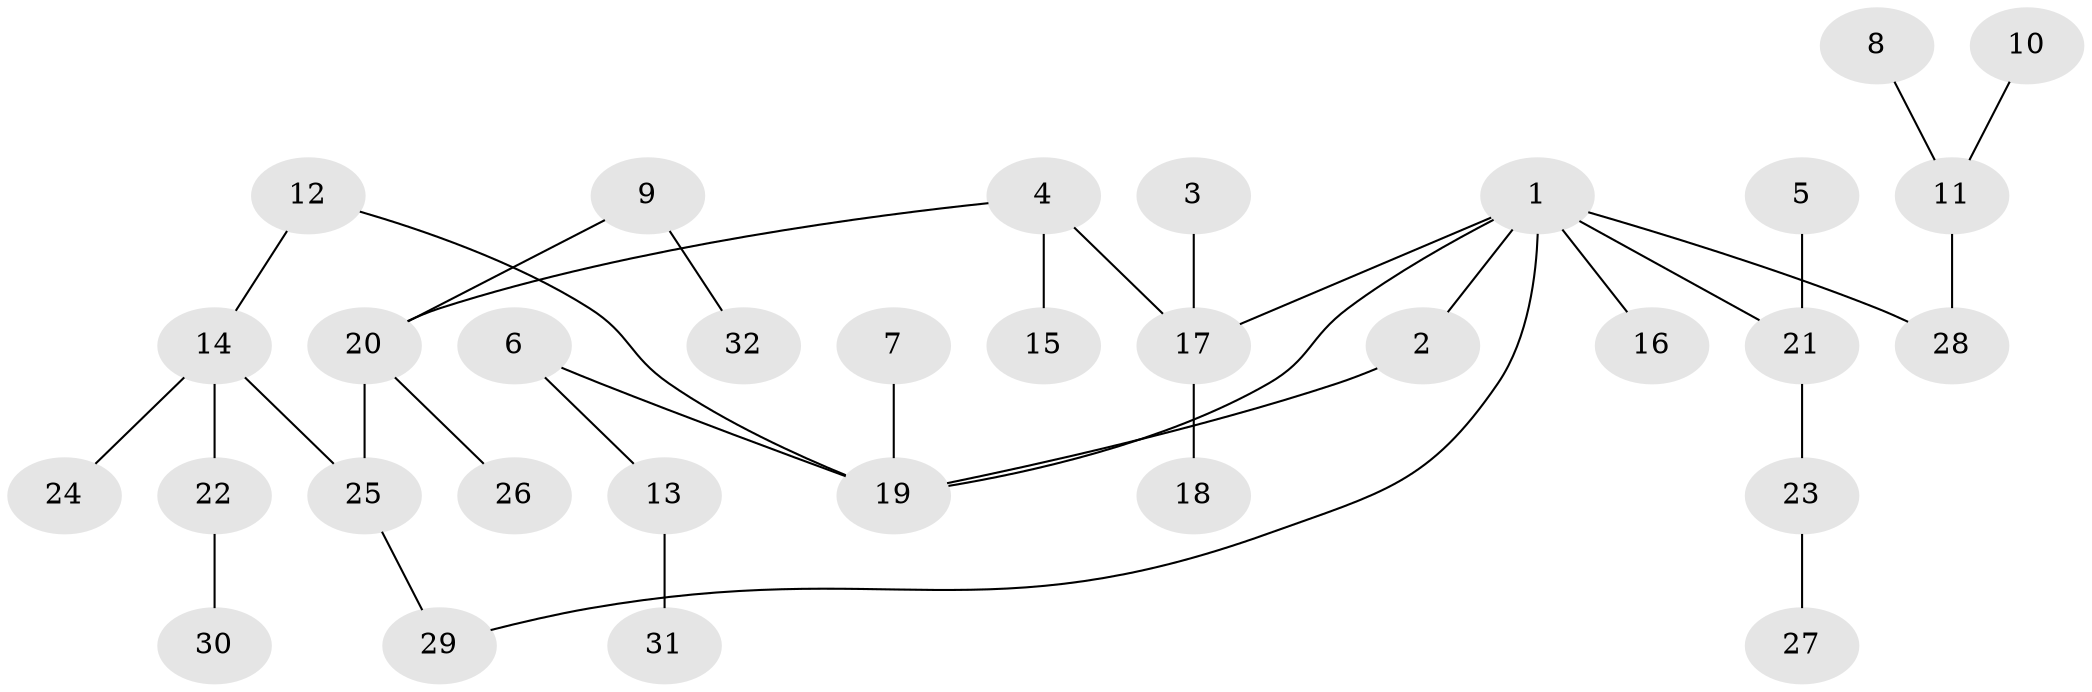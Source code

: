 // original degree distribution, {5: 0.0625, 4: 0.078125, 2: 0.359375, 3: 0.109375, 1: 0.390625}
// Generated by graph-tools (version 1.1) at 2025/25/03/09/25 03:25:25]
// undirected, 32 vertices, 34 edges
graph export_dot {
graph [start="1"]
  node [color=gray90,style=filled];
  1;
  2;
  3;
  4;
  5;
  6;
  7;
  8;
  9;
  10;
  11;
  12;
  13;
  14;
  15;
  16;
  17;
  18;
  19;
  20;
  21;
  22;
  23;
  24;
  25;
  26;
  27;
  28;
  29;
  30;
  31;
  32;
  1 -- 2 [weight=1.0];
  1 -- 16 [weight=1.0];
  1 -- 17 [weight=1.0];
  1 -- 19 [weight=1.0];
  1 -- 21 [weight=1.0];
  1 -- 28 [weight=1.0];
  1 -- 29 [weight=1.0];
  2 -- 19 [weight=1.0];
  3 -- 17 [weight=1.0];
  4 -- 15 [weight=1.0];
  4 -- 17 [weight=1.0];
  4 -- 20 [weight=1.0];
  5 -- 21 [weight=1.0];
  6 -- 13 [weight=1.0];
  6 -- 19 [weight=1.0];
  7 -- 19 [weight=1.0];
  8 -- 11 [weight=1.0];
  9 -- 20 [weight=1.0];
  9 -- 32 [weight=1.0];
  10 -- 11 [weight=1.0];
  11 -- 28 [weight=1.0];
  12 -- 14 [weight=1.0];
  12 -- 19 [weight=1.0];
  13 -- 31 [weight=1.0];
  14 -- 22 [weight=1.0];
  14 -- 24 [weight=1.0];
  14 -- 25 [weight=1.0];
  17 -- 18 [weight=1.0];
  20 -- 25 [weight=1.0];
  20 -- 26 [weight=1.0];
  21 -- 23 [weight=1.0];
  22 -- 30 [weight=1.0];
  23 -- 27 [weight=1.0];
  25 -- 29 [weight=1.0];
}
